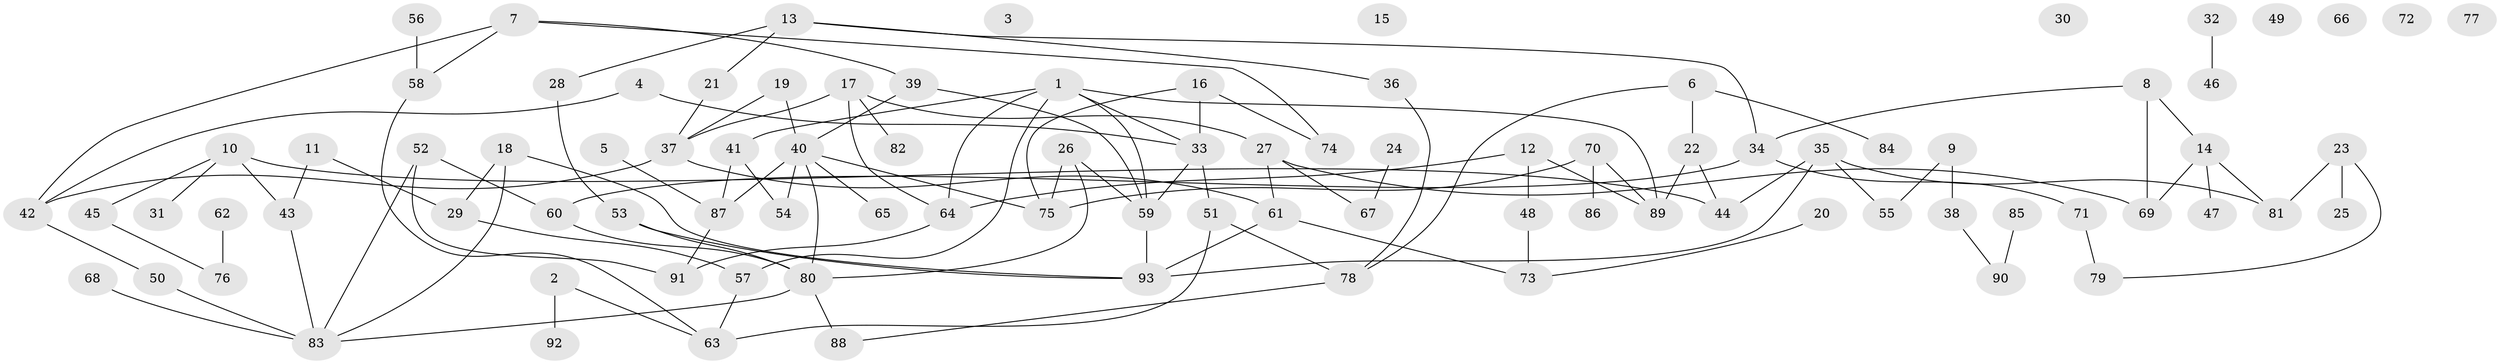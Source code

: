 // coarse degree distribution, {5: 0.14516129032258066, 1: 0.1774193548387097, 0: 0.11290322580645161, 2: 0.22580645161290322, 4: 0.06451612903225806, 3: 0.16129032258064516, 6: 0.08064516129032258, 7: 0.03225806451612903}
// Generated by graph-tools (version 1.1) at 2025/23/03/03/25 07:23:29]
// undirected, 93 vertices, 120 edges
graph export_dot {
graph [start="1"]
  node [color=gray90,style=filled];
  1;
  2;
  3;
  4;
  5;
  6;
  7;
  8;
  9;
  10;
  11;
  12;
  13;
  14;
  15;
  16;
  17;
  18;
  19;
  20;
  21;
  22;
  23;
  24;
  25;
  26;
  27;
  28;
  29;
  30;
  31;
  32;
  33;
  34;
  35;
  36;
  37;
  38;
  39;
  40;
  41;
  42;
  43;
  44;
  45;
  46;
  47;
  48;
  49;
  50;
  51;
  52;
  53;
  54;
  55;
  56;
  57;
  58;
  59;
  60;
  61;
  62;
  63;
  64;
  65;
  66;
  67;
  68;
  69;
  70;
  71;
  72;
  73;
  74;
  75;
  76;
  77;
  78;
  79;
  80;
  81;
  82;
  83;
  84;
  85;
  86;
  87;
  88;
  89;
  90;
  91;
  92;
  93;
  1 -- 33;
  1 -- 41;
  1 -- 57;
  1 -- 59;
  1 -- 64;
  1 -- 89;
  2 -- 63;
  2 -- 92;
  4 -- 33;
  4 -- 42;
  5 -- 87;
  6 -- 22;
  6 -- 78;
  6 -- 84;
  7 -- 39;
  7 -- 42;
  7 -- 58;
  7 -- 74;
  8 -- 14;
  8 -- 34;
  8 -- 69;
  9 -- 38;
  9 -- 55;
  10 -- 31;
  10 -- 43;
  10 -- 44;
  10 -- 45;
  11 -- 29;
  11 -- 43;
  12 -- 48;
  12 -- 64;
  12 -- 89;
  13 -- 21;
  13 -- 28;
  13 -- 34;
  13 -- 36;
  14 -- 47;
  14 -- 69;
  14 -- 81;
  16 -- 33;
  16 -- 74;
  16 -- 75;
  17 -- 27;
  17 -- 37;
  17 -- 64;
  17 -- 82;
  18 -- 29;
  18 -- 83;
  18 -- 93;
  19 -- 37;
  19 -- 40;
  20 -- 73;
  21 -- 37;
  22 -- 44;
  22 -- 89;
  23 -- 25;
  23 -- 79;
  23 -- 81;
  24 -- 67;
  26 -- 59;
  26 -- 75;
  26 -- 80;
  27 -- 61;
  27 -- 67;
  27 -- 69;
  28 -- 53;
  29 -- 57;
  32 -- 46;
  33 -- 51;
  33 -- 59;
  34 -- 60;
  34 -- 71;
  35 -- 44;
  35 -- 55;
  35 -- 81;
  35 -- 93;
  36 -- 78;
  37 -- 42;
  37 -- 61;
  38 -- 90;
  39 -- 40;
  39 -- 59;
  40 -- 54;
  40 -- 65;
  40 -- 75;
  40 -- 80;
  40 -- 87;
  41 -- 54;
  41 -- 87;
  42 -- 50;
  43 -- 83;
  45 -- 76;
  48 -- 73;
  50 -- 83;
  51 -- 63;
  51 -- 78;
  52 -- 60;
  52 -- 83;
  52 -- 91;
  53 -- 80;
  53 -- 93;
  56 -- 58;
  57 -- 63;
  58 -- 63;
  59 -- 93;
  60 -- 80;
  61 -- 73;
  61 -- 93;
  62 -- 76;
  64 -- 91;
  68 -- 83;
  70 -- 75;
  70 -- 86;
  70 -- 89;
  71 -- 79;
  78 -- 88;
  80 -- 83;
  80 -- 88;
  85 -- 90;
  87 -- 91;
}
